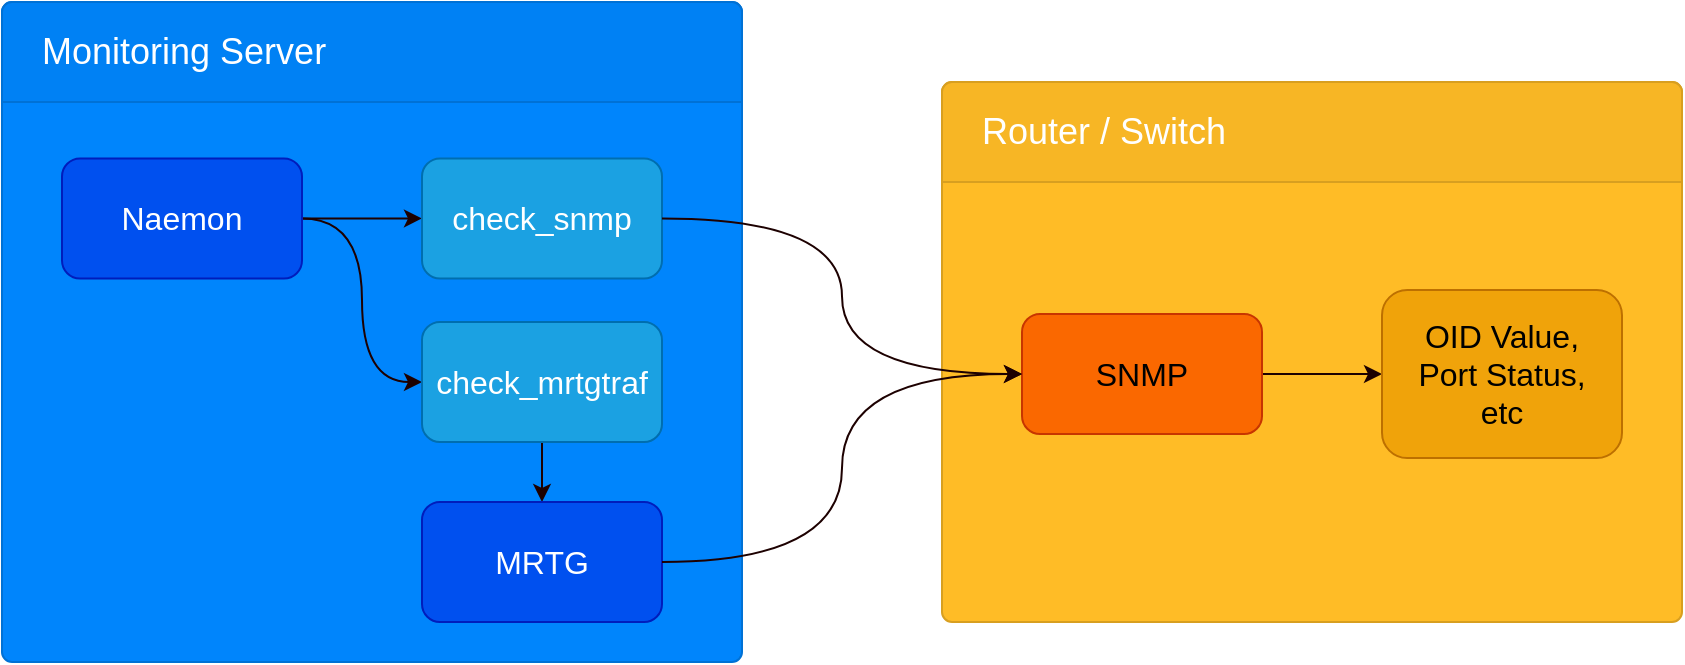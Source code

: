 <mxfile version="24.7.17">
  <diagram name="Seite-1" id="R0aHDFtCkrT7WoSOV8md">
    <mxGraphModel dx="1434" dy="957" grid="1" gridSize="10" guides="1" tooltips="1" connect="1" arrows="1" fold="1" page="1" pageScale="1" pageWidth="1169" pageHeight="827" math="0" shadow="0">
      <root>
        <mxCell id="0" />
        <mxCell id="1" parent="0" />
        <mxCell id="5FB76fzgtN4Mtl5dD62B-1" value="" style="html=1;shadow=0;dashed=0;shape=mxgraph.bootstrap.rrect;rSize=5;strokeColor=#0071D5;html=1;whiteSpace=wrap;fillColor=#0085FC;fontColor=#ffffff;verticalAlign=bottom;align=left;spacing=20;spacingBottom=0;fontSize=14;" parent="1" vertex="1">
          <mxGeometry x="80" y="290" width="370" height="330" as="geometry" />
        </mxCell>
        <mxCell id="5FB76fzgtN4Mtl5dD62B-2" value="Monitoring Server" style="html=1;shadow=0;dashed=0;shape=mxgraph.bootstrap.topButton;rSize=5;perimeter=none;whiteSpace=wrap;fillColor=#0081F4;strokeColor=#0071D5;fontColor=#ffffff;resizeWidth=1;fontSize=18;align=left;spacing=20;" parent="5FB76fzgtN4Mtl5dD62B-1" vertex="1">
          <mxGeometry width="370" height="50" relative="1" as="geometry" />
        </mxCell>
        <mxCell id="5FB76fzgtN4Mtl5dD62B-13" style="edgeStyle=orthogonalEdgeStyle;rounded=0;orthogonalLoop=1;jettySize=auto;html=1;curved=1;strokeColor=#1D0101;" parent="5FB76fzgtN4Mtl5dD62B-1" source="5FB76fzgtN4Mtl5dD62B-11" target="5FB76fzgtN4Mtl5dD62B-12" edge="1">
          <mxGeometry relative="1" as="geometry" />
        </mxCell>
        <mxCell id="8KbS3jkSz1OGSN4ES3QD-21" style="edgeStyle=orthogonalEdgeStyle;rounded=0;orthogonalLoop=1;jettySize=auto;html=1;entryX=0;entryY=0.5;entryDx=0;entryDy=0;curved=1;strokeColor=#1D0101;" parent="5FB76fzgtN4Mtl5dD62B-1" source="5FB76fzgtN4Mtl5dD62B-11" target="8KbS3jkSz1OGSN4ES3QD-19" edge="1">
          <mxGeometry relative="1" as="geometry" />
        </mxCell>
        <mxCell id="5FB76fzgtN4Mtl5dD62B-11" value="&lt;font style=&quot;font-size: 16px;&quot;&gt;Naemon&lt;/font&gt;" style="rounded=1;whiteSpace=wrap;html=1;fillColor=#0050ef;fontColor=#ffffff;strokeColor=#001DBC;fontSize=16;" parent="5FB76fzgtN4Mtl5dD62B-1" vertex="1">
          <mxGeometry x="30" y="78.222" width="120" height="60" as="geometry" />
        </mxCell>
        <mxCell id="5FB76fzgtN4Mtl5dD62B-12" value="&lt;font style=&quot;font-size: 16px;&quot;&gt;check_snmp&lt;/font&gt;" style="rounded=1;whiteSpace=wrap;html=1;fillColor=#1ba1e2;fontColor=#ffffff;strokeColor=#006EAF;fontSize=16;" parent="5FB76fzgtN4Mtl5dD62B-1" vertex="1">
          <mxGeometry x="210" y="78.222" width="120" height="60" as="geometry" />
        </mxCell>
        <mxCell id="8KbS3jkSz1OGSN4ES3QD-24" style="edgeStyle=orthogonalEdgeStyle;rounded=0;orthogonalLoop=1;jettySize=auto;html=1;strokeColor=#1D0101;" parent="5FB76fzgtN4Mtl5dD62B-1" source="8KbS3jkSz1OGSN4ES3QD-19" target="8KbS3jkSz1OGSN4ES3QD-20" edge="1">
          <mxGeometry relative="1" as="geometry" />
        </mxCell>
        <mxCell id="8KbS3jkSz1OGSN4ES3QD-19" value="&lt;font style=&quot;font-size: 16px;&quot;&gt;check_mrtgtraf&lt;/font&gt;" style="rounded=1;whiteSpace=wrap;html=1;fillColor=#1ba1e2;fontColor=#ffffff;strokeColor=#006EAF;fontSize=16;" parent="5FB76fzgtN4Mtl5dD62B-1" vertex="1">
          <mxGeometry x="210" y="160.001" width="120" height="60" as="geometry" />
        </mxCell>
        <mxCell id="8KbS3jkSz1OGSN4ES3QD-20" value="&lt;font style=&quot;font-size: 16px;&quot;&gt;MRTG&lt;/font&gt;" style="rounded=1;whiteSpace=wrap;html=1;fillColor=#0050ef;fontColor=#ffffff;strokeColor=#001DBC;fontSize=16;" parent="5FB76fzgtN4Mtl5dD62B-1" vertex="1">
          <mxGeometry x="210" y="249.999" width="120" height="60" as="geometry" />
        </mxCell>
        <mxCell id="5FB76fzgtN4Mtl5dD62B-3" value="&lt;br style=&quot;font-size: 14px&quot;&gt;" style="html=1;shadow=0;dashed=0;shape=mxgraph.bootstrap.rrect;rSize=5;strokeColor=#D89F20;html=1;whiteSpace=wrap;fillColor=#FFBC26;fontColor=#ffffff;verticalAlign=bottom;align=left;spacing=20;spacingBottom=0;fontSize=14;" parent="1" vertex="1">
          <mxGeometry x="550" y="330" width="370" height="270" as="geometry" />
        </mxCell>
        <mxCell id="5FB76fzgtN4Mtl5dD62B-4" value="Router / Switch" style="html=1;shadow=0;dashed=0;shape=mxgraph.bootstrap.topButton;rSize=5;perimeter=none;whiteSpace=wrap;fillColor=#F7B625;strokeColor=#D89F20;fontColor=#ffffff;resizeWidth=1;fontSize=18;align=left;spacing=20;" parent="5FB76fzgtN4Mtl5dD62B-3" vertex="1">
          <mxGeometry width="370.0" height="50" relative="1" as="geometry" />
        </mxCell>
        <mxCell id="8KbS3jkSz1OGSN4ES3QD-18" style="edgeStyle=orthogonalEdgeStyle;rounded=0;orthogonalLoop=1;jettySize=auto;html=1;entryX=0;entryY=0.5;entryDx=0;entryDy=0;strokeColor=#1D0101;" parent="5FB76fzgtN4Mtl5dD62B-3" source="5FB76fzgtN4Mtl5dD62B-14" target="8KbS3jkSz1OGSN4ES3QD-17" edge="1">
          <mxGeometry relative="1" as="geometry" />
        </mxCell>
        <mxCell id="5FB76fzgtN4Mtl5dD62B-14" value="&lt;font style=&quot;font-size: 16px;&quot;&gt;SNMP&lt;/font&gt;" style="rounded=1;whiteSpace=wrap;html=1;fillColor=#fa6800;fontColor=#000000;strokeColor=#C73500;fontSize=16;" parent="5FB76fzgtN4Mtl5dD62B-3" vertex="1">
          <mxGeometry x="40.005" y="116" width="120" height="60" as="geometry" />
        </mxCell>
        <mxCell id="8KbS3jkSz1OGSN4ES3QD-17" value="&lt;span style=&quot;font-size: 16px;&quot;&gt;OID Value,&lt;/span&gt;&lt;div style=&quot;font-size: 16px;&quot;&gt;&lt;span style=&quot;font-size: 16px;&quot;&gt;Port Status,&lt;/span&gt;&lt;/div&gt;&lt;div style=&quot;font-size: 16px;&quot;&gt;&lt;span style=&quot;font-size: 16px;&quot;&gt;etc&lt;/span&gt;&lt;/div&gt;" style="rounded=1;whiteSpace=wrap;html=1;fillColor=#f0a30a;fontColor=#000000;strokeColor=#BD7000;fontSize=16;" parent="5FB76fzgtN4Mtl5dD62B-3" vertex="1">
          <mxGeometry x="220" y="104" width="120" height="84" as="geometry" />
        </mxCell>
        <mxCell id="8KbS3jkSz1OGSN4ES3QD-22" style="edgeStyle=orthogonalEdgeStyle;rounded=0;orthogonalLoop=1;jettySize=auto;html=1;entryX=0;entryY=0.5;entryDx=0;entryDy=0;curved=1;strokeColor=#1D0101;" parent="1" source="5FB76fzgtN4Mtl5dD62B-12" target="5FB76fzgtN4Mtl5dD62B-14" edge="1">
          <mxGeometry relative="1" as="geometry" />
        </mxCell>
        <mxCell id="8KbS3jkSz1OGSN4ES3QD-23" style="edgeStyle=orthogonalEdgeStyle;rounded=0;orthogonalLoop=1;jettySize=auto;html=1;entryX=0;entryY=0.5;entryDx=0;entryDy=0;curved=1;strokeColor=#1D0101;" parent="1" source="8KbS3jkSz1OGSN4ES3QD-20" target="5FB76fzgtN4Mtl5dD62B-14" edge="1">
          <mxGeometry relative="1" as="geometry" />
        </mxCell>
      </root>
    </mxGraphModel>
  </diagram>
</mxfile>
